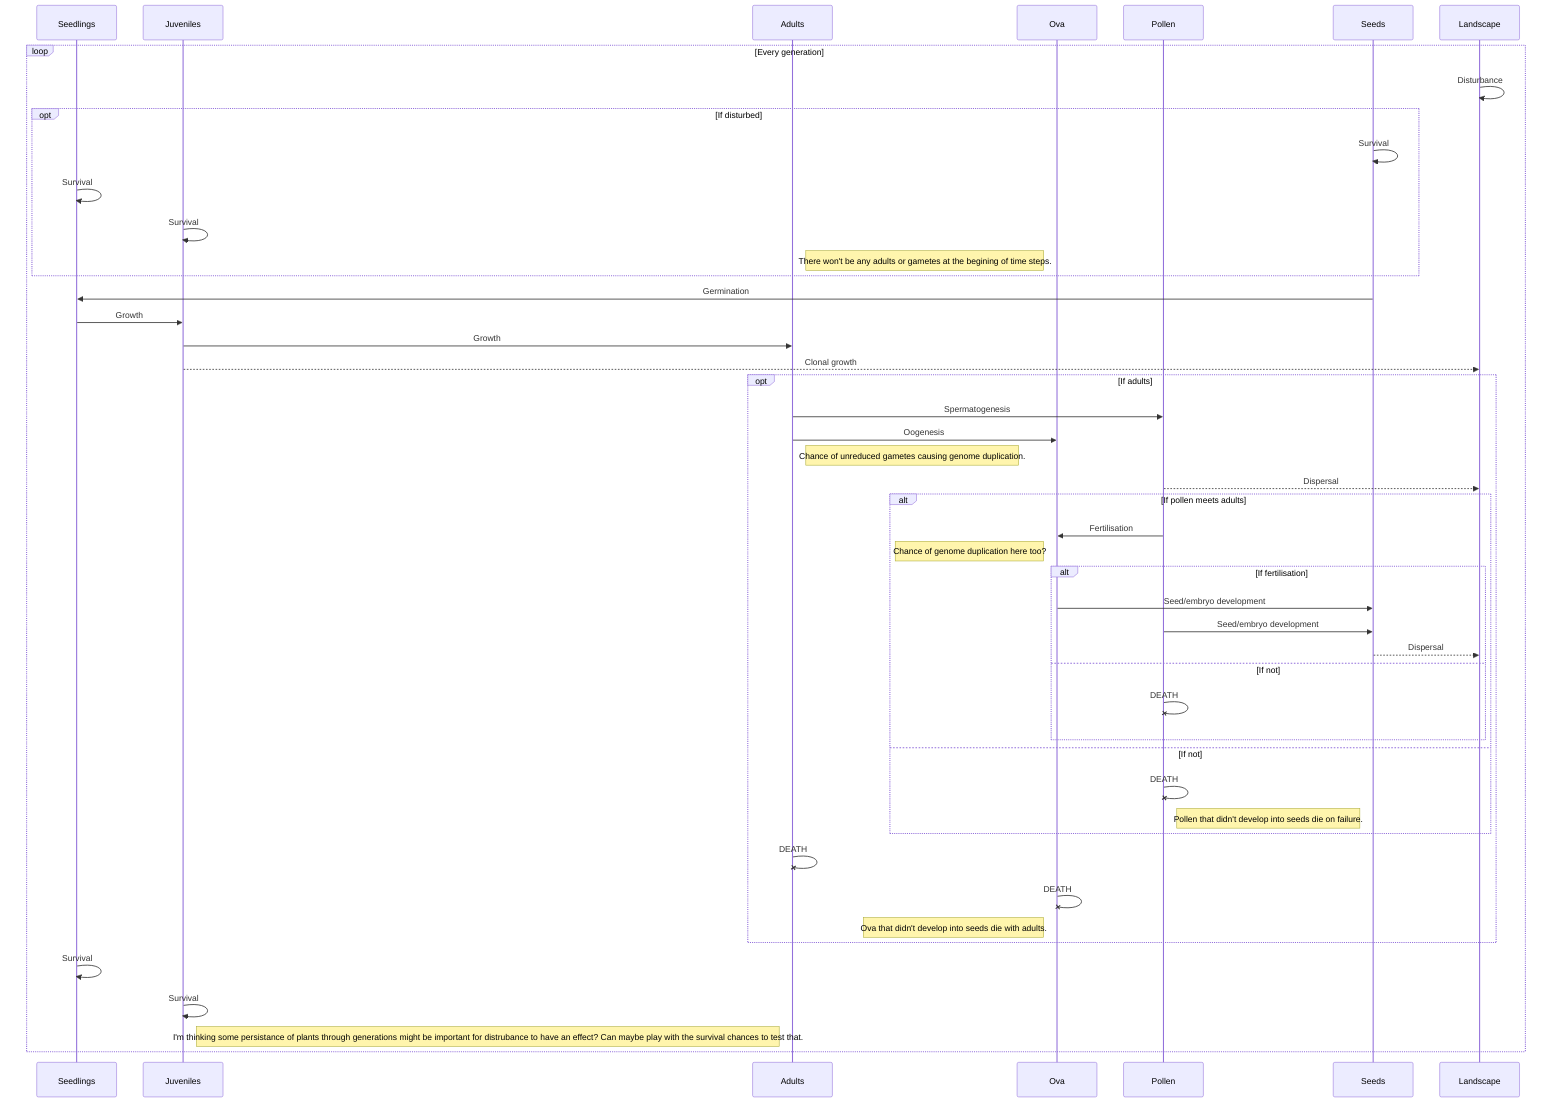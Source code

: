 sequenceDiagram
  participant 1 as Seedlings
  participant 2 as Juveniles
  participant 3 as Adults
  participant F as Ova
  participant M as Pollen
  participant 0 as Seeds
  participant Z as Landscape
  loop Every generation
    Z->>Z: Disturbance
    opt If disturbed
      0->>0: Survival
      1->>1: Survival
      2->>2: Survival
      Note right of 3: There won't be any adults or gametes at the begining of time steps.
    end
    0->>1: Germination
    1->>2: Growth
    2->>3: Growth
    2-->>Z: Clonal growth
    opt If adults
      3->>M: Spermatogenesis
      3->>F: Oogenesis
      Note right of 3: Chance of unreduced gametes causing genome duplication.
      M-->>Z: Dispersal
      alt If pollen meets adults
        M->>F: Fertilisation
        Note left of F: Chance of genome duplication here too?
        alt If fertilisation
          F->>0: Seed/embryo development
          M->>0: Seed/embryo development
          0-->>Z: Dispersal
        else If not
          M-xM: DEATH
        end
      else If not
        M-xM: DEATH
        Note right of M: Pollen that didn't develop into seeds die on failure.
      end
      3-x3: DEATH
      F-xF: DEATH
      Note left of F: Ova that didn't develop into seeds die with adults.
    end
    1->>1: Survival
    2->>2: Survival
    Note right of 2: I'm thinking some persistance of plants through generations might be important for distrubance to have an effect? Can maybe play with the survival chances to test that.
  end